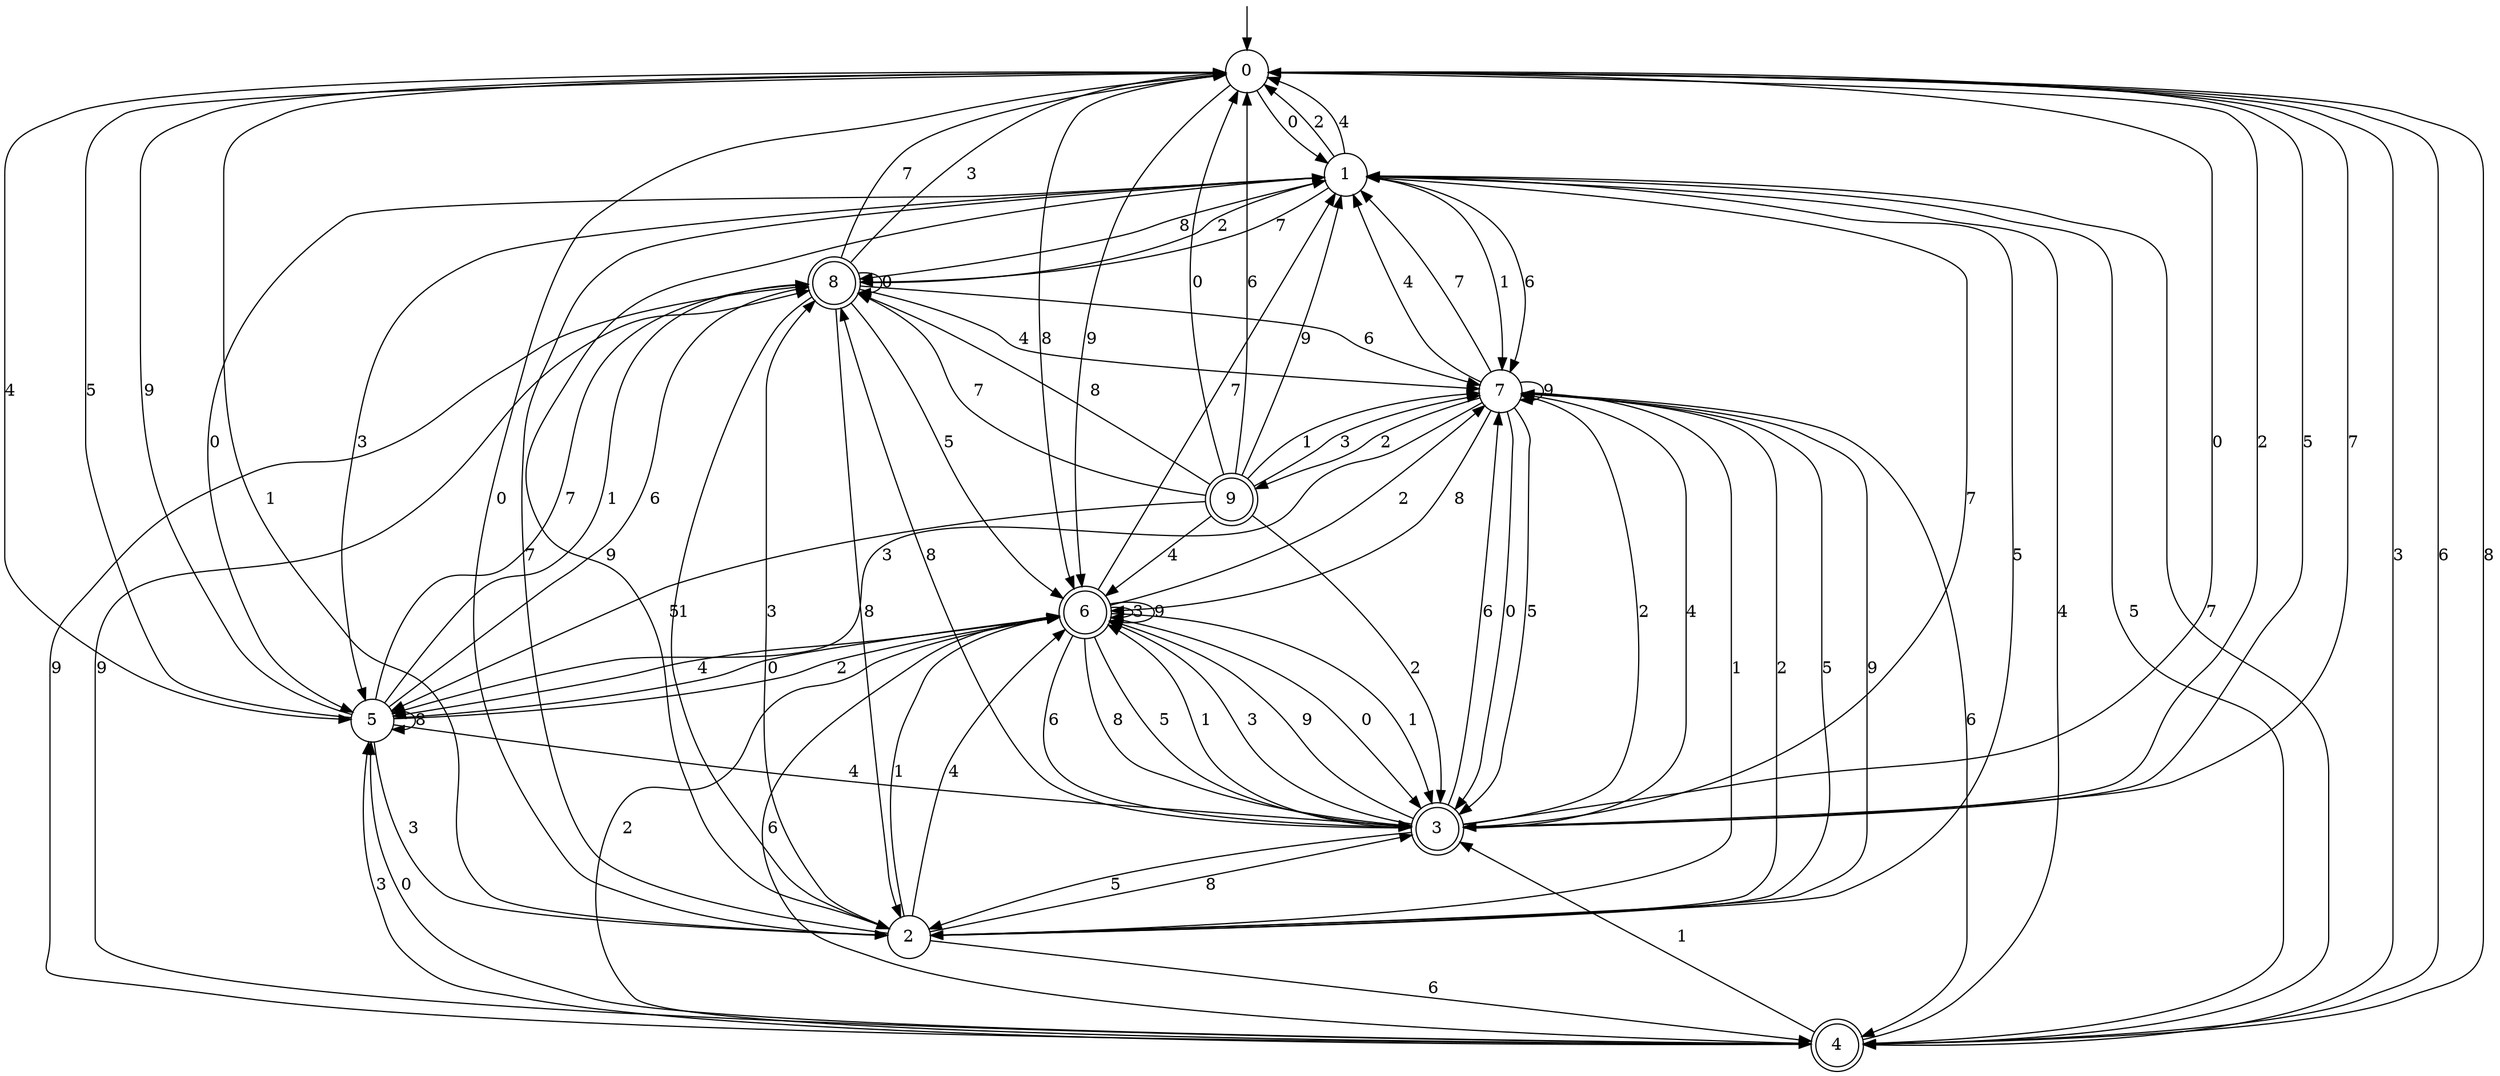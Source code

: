 digraph g {

	s0 [shape="circle" label="0"];
	s1 [shape="circle" label="1"];
	s2 [shape="circle" label="2"];
	s3 [shape="doublecircle" label="3"];
	s4 [shape="doublecircle" label="4"];
	s5 [shape="circle" label="5"];
	s6 [shape="doublecircle" label="6"];
	s7 [shape="circle" label="7"];
	s8 [shape="doublecircle" label="8"];
	s9 [shape="doublecircle" label="9"];
	s0 -> s1 [label="0"];
	s0 -> s2 [label="1"];
	s0 -> s3 [label="2"];
	s0 -> s4 [label="3"];
	s0 -> s5 [label="4"];
	s0 -> s3 [label="5"];
	s0 -> s4 [label="6"];
	s0 -> s3 [label="7"];
	s0 -> s6 [label="8"];
	s0 -> s6 [label="9"];
	s1 -> s5 [label="0"];
	s1 -> s7 [label="1"];
	s1 -> s0 [label="2"];
	s1 -> s5 [label="3"];
	s1 -> s0 [label="4"];
	s1 -> s2 [label="5"];
	s1 -> s7 [label="6"];
	s1 -> s8 [label="7"];
	s1 -> s8 [label="8"];
	s1 -> s2 [label="9"];
	s2 -> s0 [label="0"];
	s2 -> s6 [label="1"];
	s2 -> s7 [label="2"];
	s2 -> s8 [label="3"];
	s2 -> s6 [label="4"];
	s2 -> s7 [label="5"];
	s2 -> s4 [label="6"];
	s2 -> s1 [label="7"];
	s2 -> s3 [label="8"];
	s2 -> s7 [label="9"];
	s3 -> s0 [label="0"];
	s3 -> s6 [label="1"];
	s3 -> s7 [label="2"];
	s3 -> s6 [label="3"];
	s3 -> s7 [label="4"];
	s3 -> s2 [label="5"];
	s3 -> s7 [label="6"];
	s3 -> s1 [label="7"];
	s3 -> s8 [label="8"];
	s3 -> s6 [label="9"];
	s4 -> s5 [label="0"];
	s4 -> s3 [label="1"];
	s4 -> s6 [label="2"];
	s4 -> s5 [label="3"];
	s4 -> s1 [label="4"];
	s4 -> s1 [label="5"];
	s4 -> s6 [label="6"];
	s4 -> s1 [label="7"];
	s4 -> s0 [label="8"];
	s4 -> s8 [label="9"];
	s5 -> s6 [label="0"];
	s5 -> s8 [label="1"];
	s5 -> s6 [label="2"];
	s5 -> s2 [label="3"];
	s5 -> s3 [label="4"];
	s5 -> s0 [label="5"];
	s5 -> s8 [label="6"];
	s5 -> s8 [label="7"];
	s5 -> s5 [label="8"];
	s5 -> s0 [label="9"];
	s6 -> s3 [label="0"];
	s6 -> s3 [label="1"];
	s6 -> s7 [label="2"];
	s6 -> s6 [label="3"];
	s6 -> s5 [label="4"];
	s6 -> s3 [label="5"];
	s6 -> s3 [label="6"];
	s6 -> s1 [label="7"];
	s6 -> s3 [label="8"];
	s6 -> s6 [label="9"];
	s7 -> s3 [label="0"];
	s7 -> s2 [label="1"];
	s7 -> s9 [label="2"];
	s7 -> s5 [label="3"];
	s7 -> s1 [label="4"];
	s7 -> s3 [label="5"];
	s7 -> s4 [label="6"];
	s7 -> s1 [label="7"];
	s7 -> s6 [label="8"];
	s7 -> s7 [label="9"];
	s8 -> s8 [label="0"];
	s8 -> s2 [label="1"];
	s8 -> s1 [label="2"];
	s8 -> s0 [label="3"];
	s8 -> s7 [label="4"];
	s8 -> s6 [label="5"];
	s8 -> s7 [label="6"];
	s8 -> s0 [label="7"];
	s8 -> s2 [label="8"];
	s8 -> s4 [label="9"];
	s9 -> s0 [label="0"];
	s9 -> s7 [label="1"];
	s9 -> s3 [label="2"];
	s9 -> s7 [label="3"];
	s9 -> s6 [label="4"];
	s9 -> s5 [label="5"];
	s9 -> s0 [label="6"];
	s9 -> s8 [label="7"];
	s9 -> s8 [label="8"];
	s9 -> s1 [label="9"];

__start0 [label="" shape="none" width="0" height="0"];
__start0 -> s0;

}
